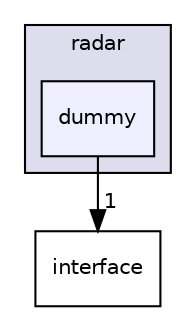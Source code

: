 digraph "modules/perception/obstacle/radar/dummy" {
  compound=true
  node [ fontsize="10", fontname="Helvetica"];
  edge [ labelfontsize="10", labelfontname="Helvetica"];
  subgraph clusterdir_3395c353662ff5643b569ebaceb9d829 {
    graph [ bgcolor="#ddddee", pencolor="black", label="radar" fontname="Helvetica", fontsize="10", URL="dir_3395c353662ff5643b569ebaceb9d829.html"]
  dir_4c5ac5ae443177de7aecb7e358116e80 [shape=box, label="dummy", style="filled", fillcolor="#eeeeff", pencolor="black", URL="dir_4c5ac5ae443177de7aecb7e358116e80.html"];
  }
  dir_52b8ab4dee3e6973d678e6493128313c [shape=box label="interface" URL="dir_52b8ab4dee3e6973d678e6493128313c.html"];
  dir_4c5ac5ae443177de7aecb7e358116e80->dir_52b8ab4dee3e6973d678e6493128313c [headlabel="1", labeldistance=1.5 headhref="dir_000155_000165.html"];
}
